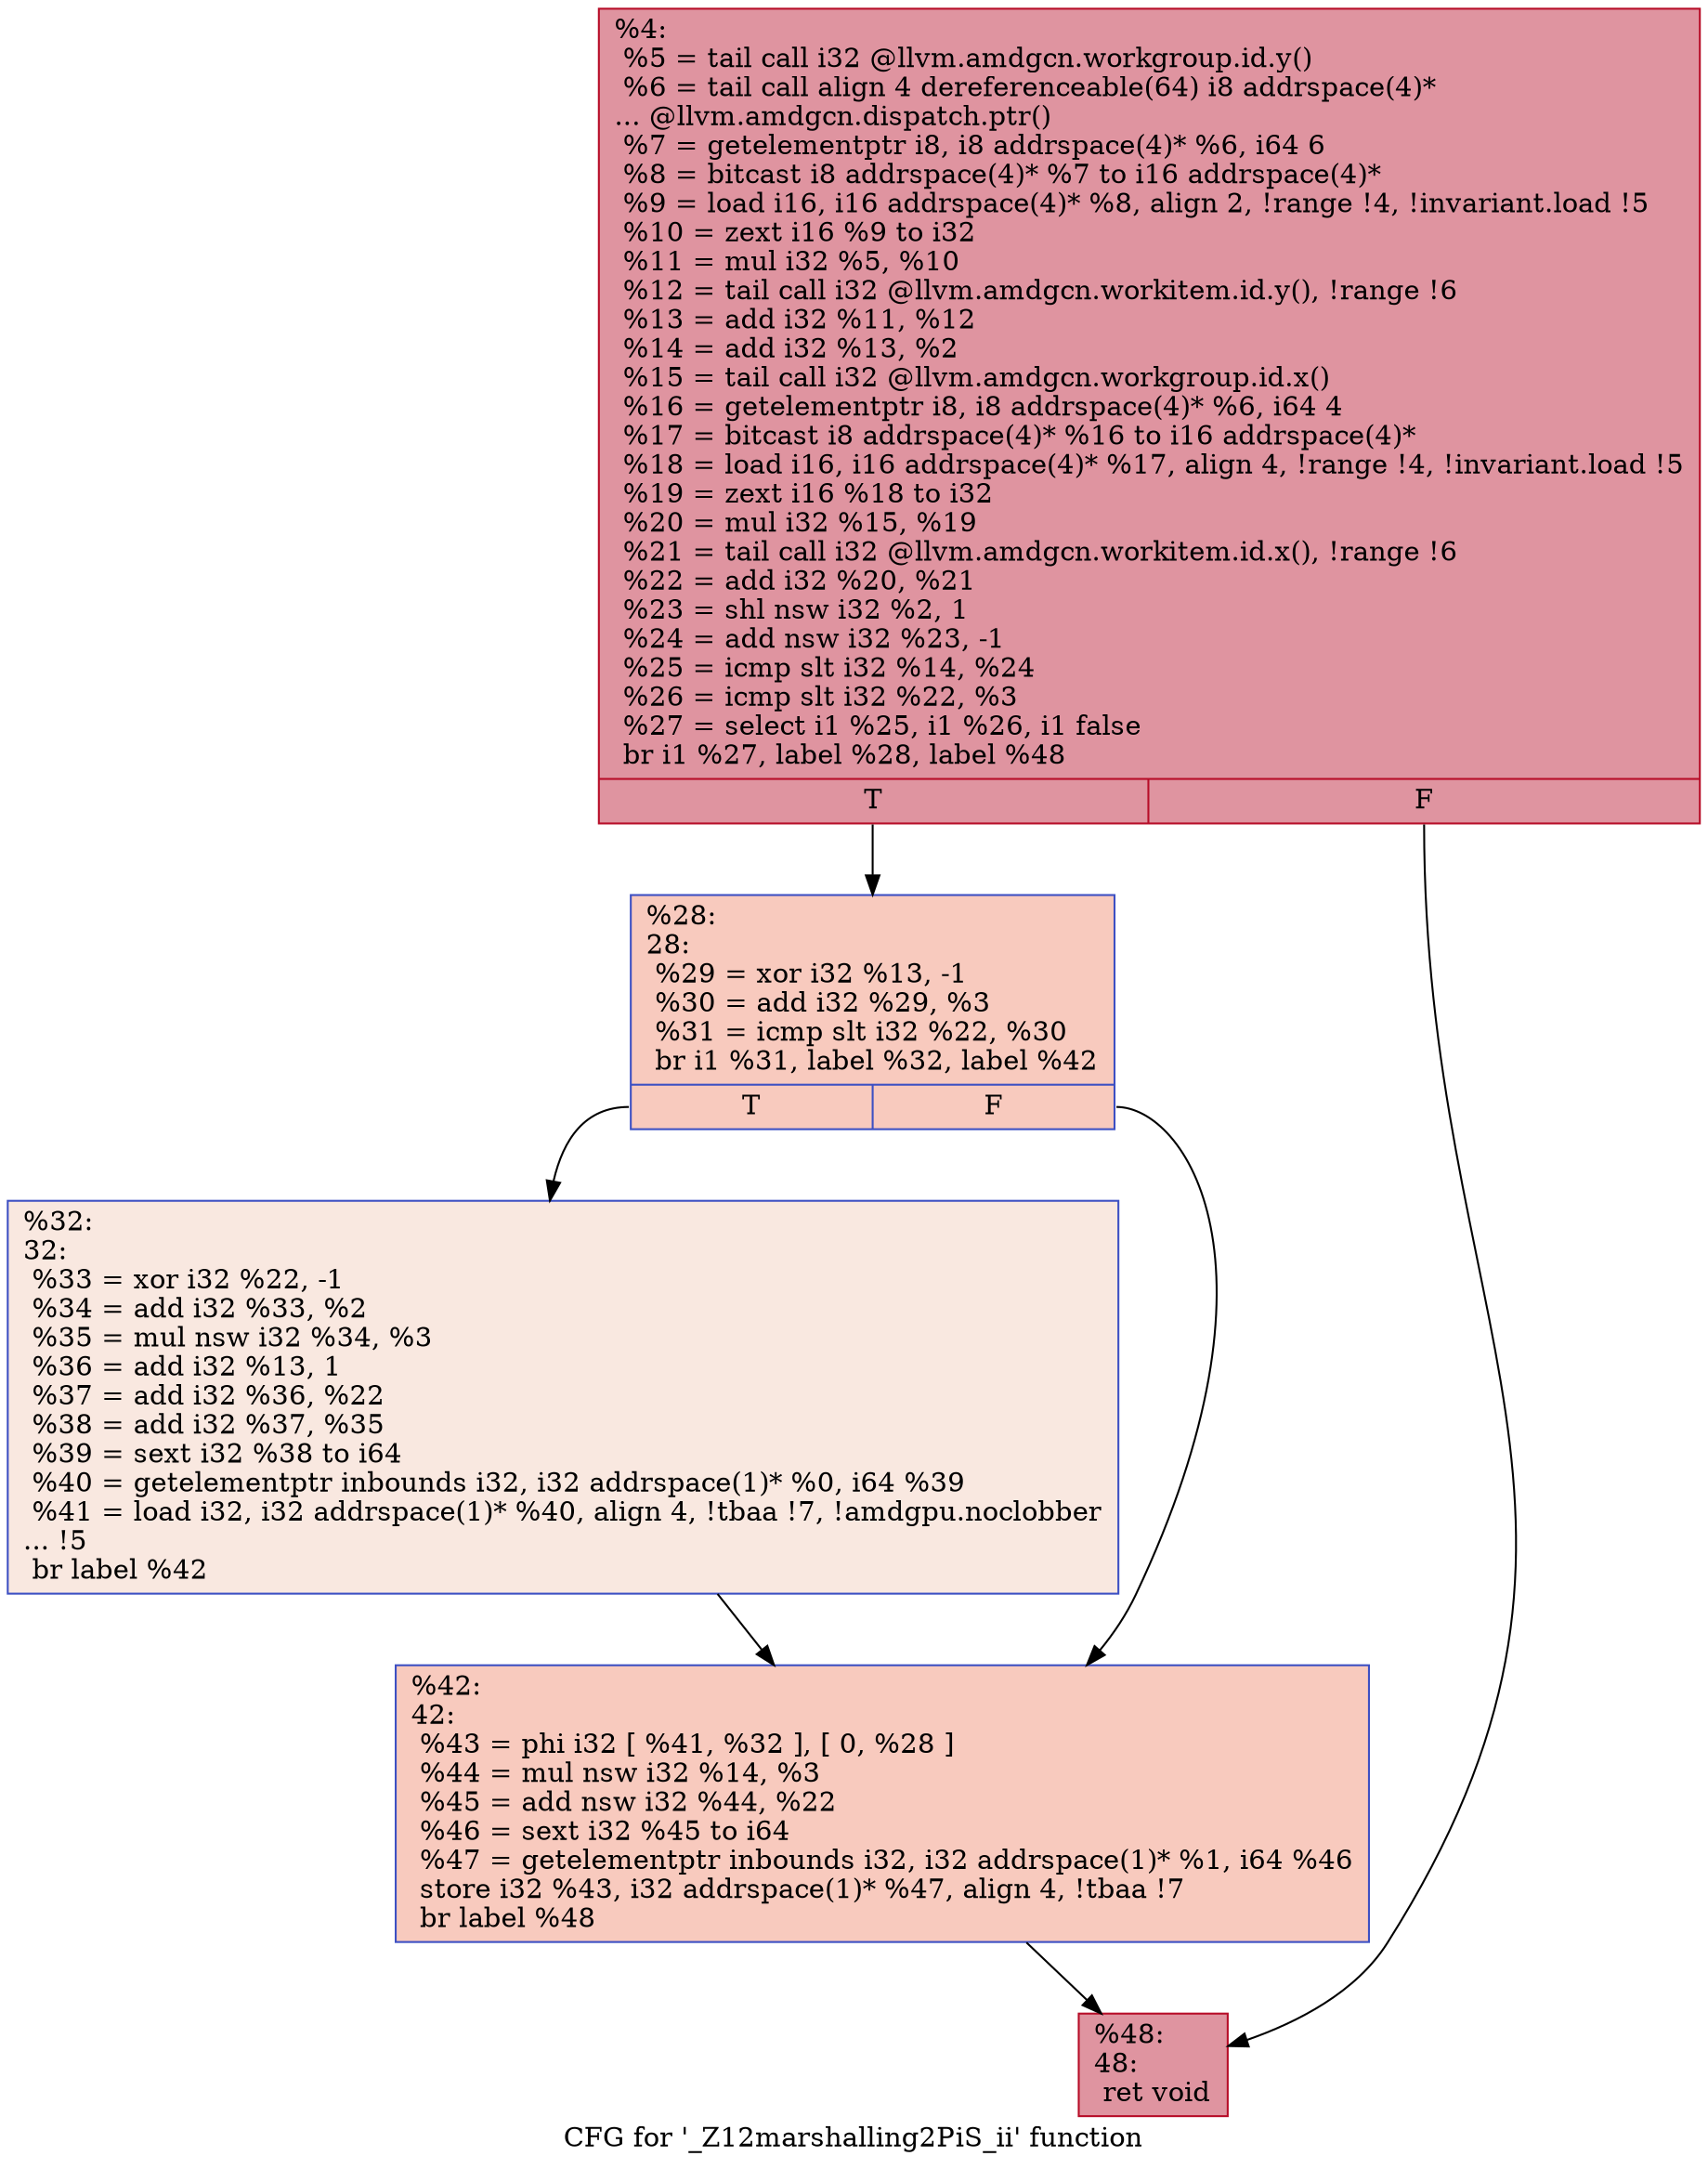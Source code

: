 digraph "CFG for '_Z12marshalling2PiS_ii' function" {
	label="CFG for '_Z12marshalling2PiS_ii' function";

	Node0x5f47550 [shape=record,color="#b70d28ff", style=filled, fillcolor="#b70d2870",label="{%4:\l  %5 = tail call i32 @llvm.amdgcn.workgroup.id.y()\l  %6 = tail call align 4 dereferenceable(64) i8 addrspace(4)*\l... @llvm.amdgcn.dispatch.ptr()\l  %7 = getelementptr i8, i8 addrspace(4)* %6, i64 6\l  %8 = bitcast i8 addrspace(4)* %7 to i16 addrspace(4)*\l  %9 = load i16, i16 addrspace(4)* %8, align 2, !range !4, !invariant.load !5\l  %10 = zext i16 %9 to i32\l  %11 = mul i32 %5, %10\l  %12 = tail call i32 @llvm.amdgcn.workitem.id.y(), !range !6\l  %13 = add i32 %11, %12\l  %14 = add i32 %13, %2\l  %15 = tail call i32 @llvm.amdgcn.workgroup.id.x()\l  %16 = getelementptr i8, i8 addrspace(4)* %6, i64 4\l  %17 = bitcast i8 addrspace(4)* %16 to i16 addrspace(4)*\l  %18 = load i16, i16 addrspace(4)* %17, align 4, !range !4, !invariant.load !5\l  %19 = zext i16 %18 to i32\l  %20 = mul i32 %15, %19\l  %21 = tail call i32 @llvm.amdgcn.workitem.id.x(), !range !6\l  %22 = add i32 %20, %21\l  %23 = shl nsw i32 %2, 1\l  %24 = add nsw i32 %23, -1\l  %25 = icmp slt i32 %14, %24\l  %26 = icmp slt i32 %22, %3\l  %27 = select i1 %25, i1 %26, i1 false\l  br i1 %27, label %28, label %48\l|{<s0>T|<s1>F}}"];
	Node0x5f47550:s0 -> Node0x5f4b220;
	Node0x5f47550:s1 -> Node0x5f4b2b0;
	Node0x5f4b220 [shape=record,color="#3d50c3ff", style=filled, fillcolor="#ef886b70",label="{%28:\l28:                                               \l  %29 = xor i32 %13, -1\l  %30 = add i32 %29, %3\l  %31 = icmp slt i32 %22, %30\l  br i1 %31, label %32, label %42\l|{<s0>T|<s1>F}}"];
	Node0x5f4b220:s0 -> Node0x5f4b5a0;
	Node0x5f4b220:s1 -> Node0x5f4b5f0;
	Node0x5f4b5a0 [shape=record,color="#3d50c3ff", style=filled, fillcolor="#f1ccb870",label="{%32:\l32:                                               \l  %33 = xor i32 %22, -1\l  %34 = add i32 %33, %2\l  %35 = mul nsw i32 %34, %3\l  %36 = add i32 %13, 1\l  %37 = add i32 %36, %22\l  %38 = add i32 %37, %35\l  %39 = sext i32 %38 to i64\l  %40 = getelementptr inbounds i32, i32 addrspace(1)* %0, i64 %39\l  %41 = load i32, i32 addrspace(1)* %40, align 4, !tbaa !7, !amdgpu.noclobber\l... !5\l  br label %42\l}"];
	Node0x5f4b5a0 -> Node0x5f4b5f0;
	Node0x5f4b5f0 [shape=record,color="#3d50c3ff", style=filled, fillcolor="#ef886b70",label="{%42:\l42:                                               \l  %43 = phi i32 [ %41, %32 ], [ 0, %28 ]\l  %44 = mul nsw i32 %14, %3\l  %45 = add nsw i32 %44, %22\l  %46 = sext i32 %45 to i64\l  %47 = getelementptr inbounds i32, i32 addrspace(1)* %1, i64 %46\l  store i32 %43, i32 addrspace(1)* %47, align 4, !tbaa !7\l  br label %48\l}"];
	Node0x5f4b5f0 -> Node0x5f4b2b0;
	Node0x5f4b2b0 [shape=record,color="#b70d28ff", style=filled, fillcolor="#b70d2870",label="{%48:\l48:                                               \l  ret void\l}"];
}
